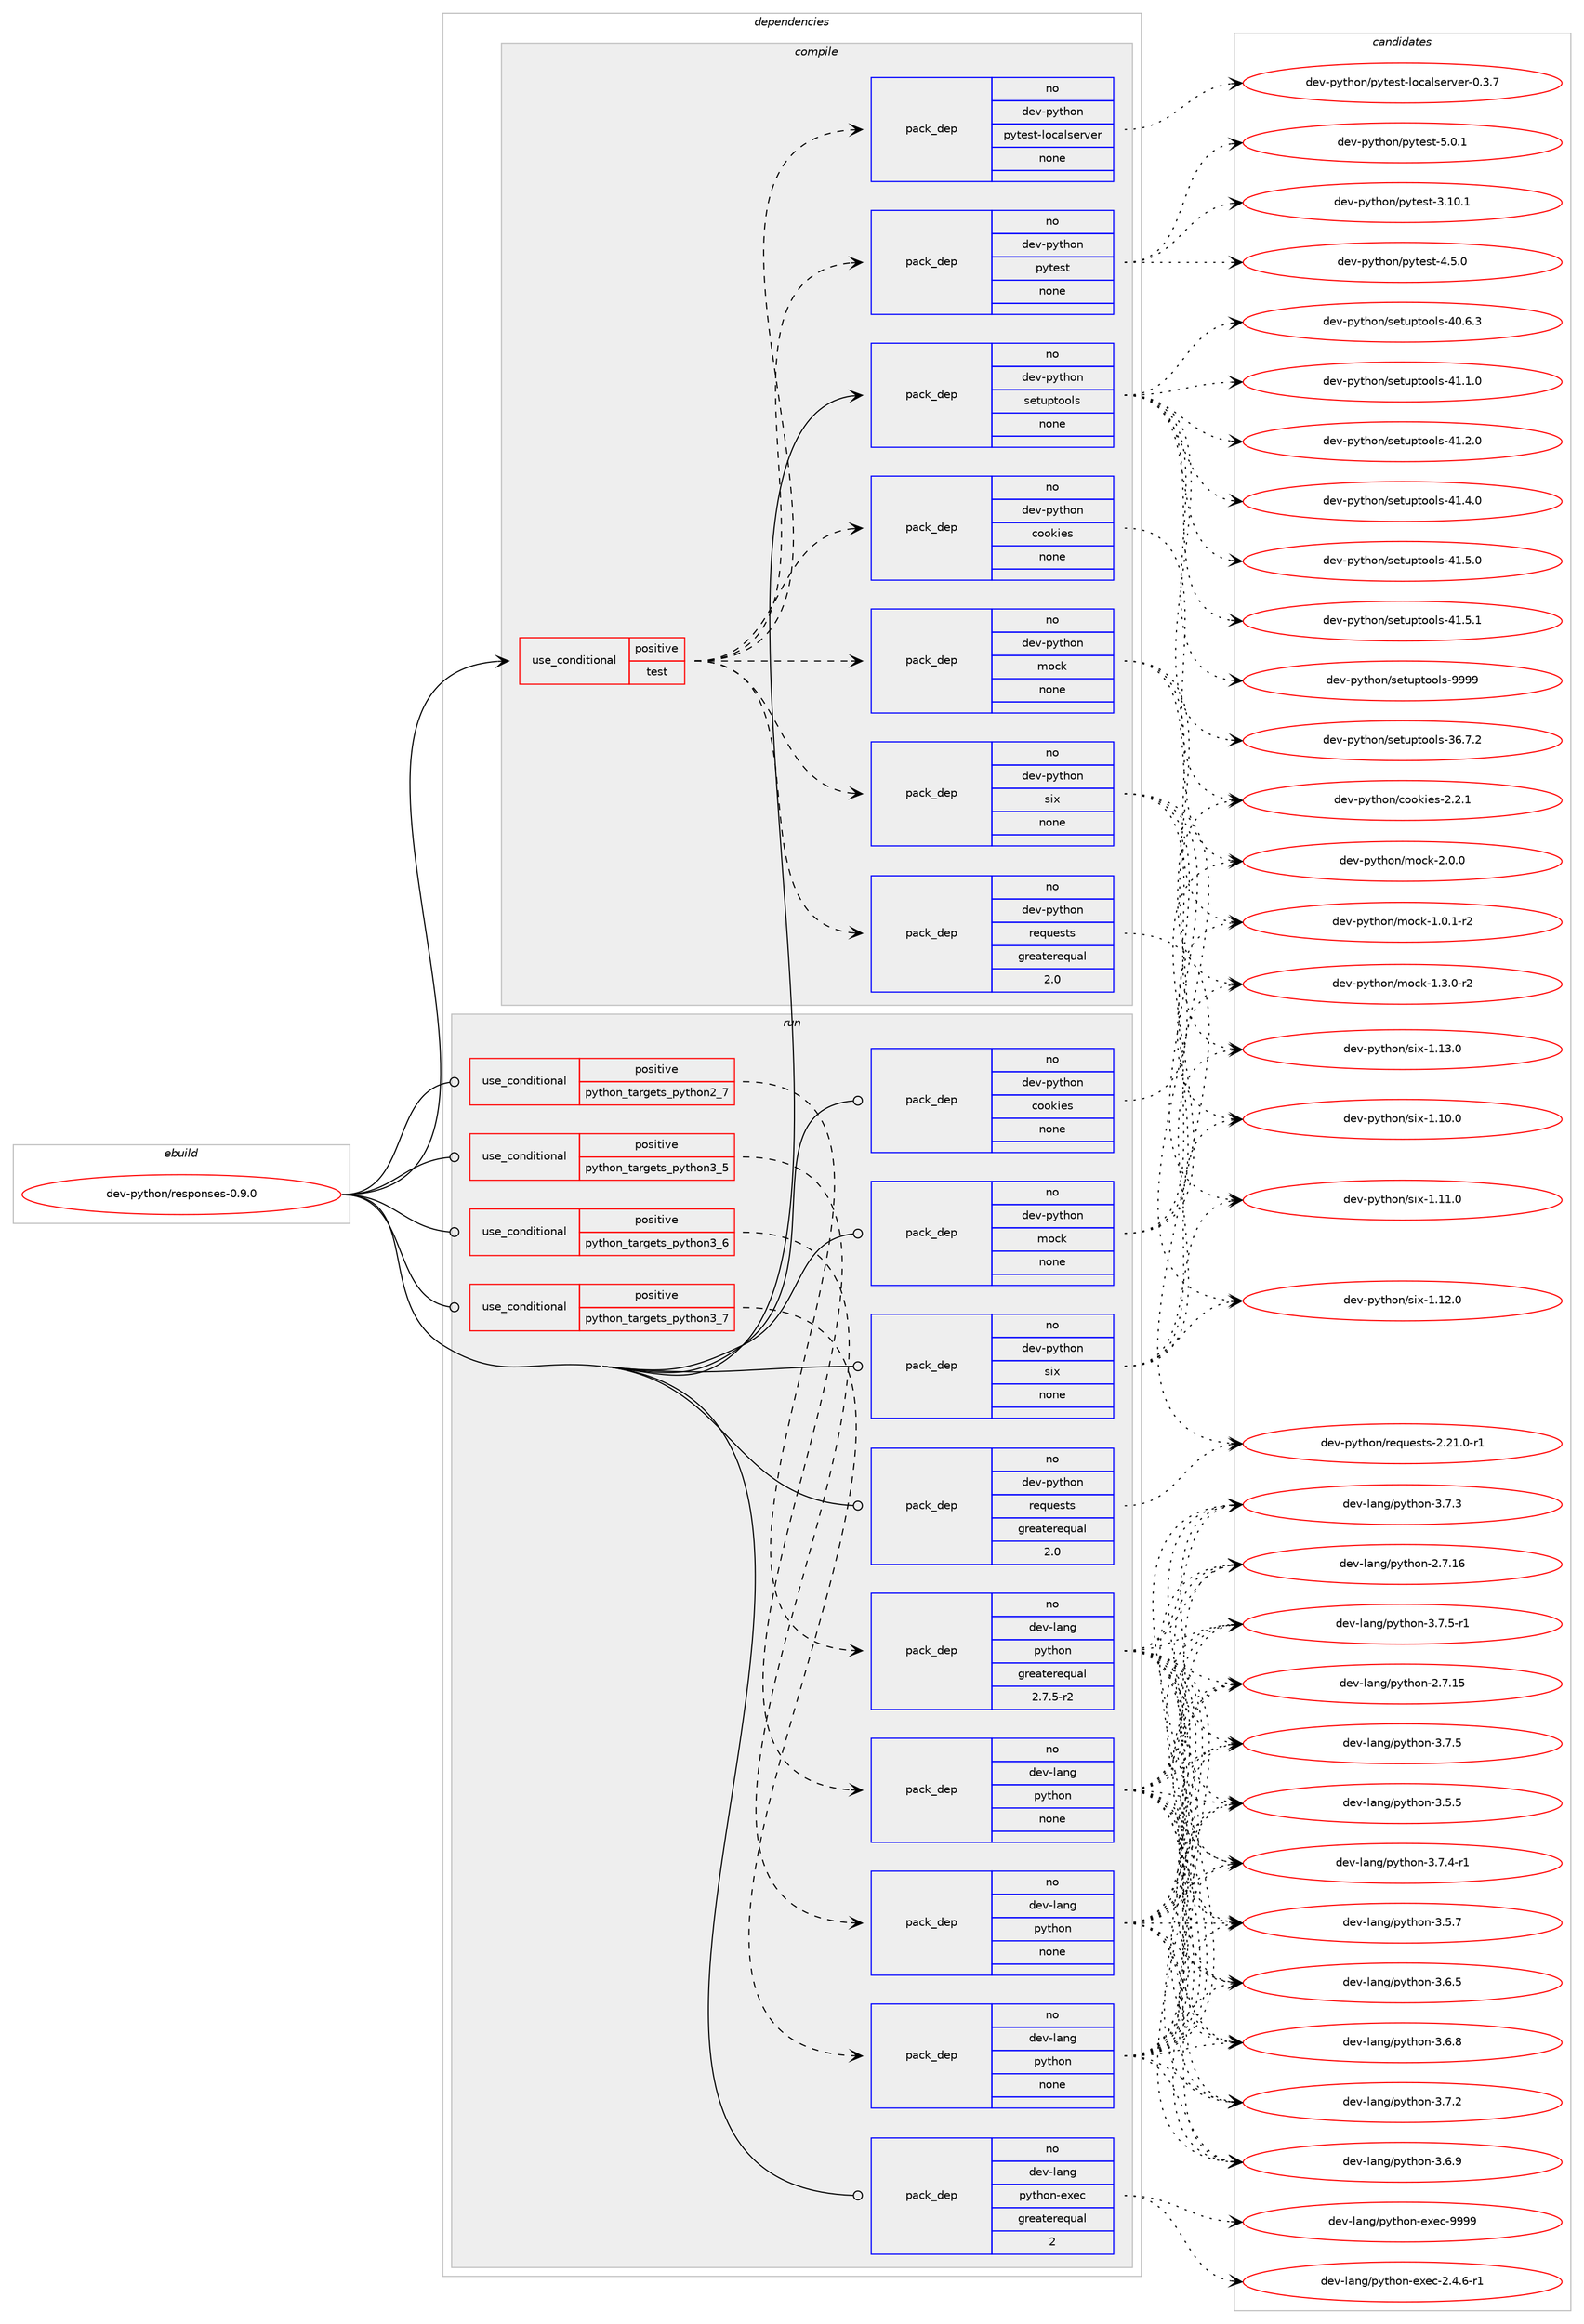 digraph prolog {

# *************
# Graph options
# *************

newrank=true;
concentrate=true;
compound=true;
graph [rankdir=LR,fontname=Helvetica,fontsize=10,ranksep=1.5];#, ranksep=2.5, nodesep=0.2];
edge  [arrowhead=vee];
node  [fontname=Helvetica,fontsize=10];

# **********
# The ebuild
# **********

subgraph cluster_leftcol {
color=gray;
rank=same;
label=<<i>ebuild</i>>;
id [label="dev-python/responses-0.9.0", color=red, width=4, href="../dev-python/responses-0.9.0.svg"];
}

# ****************
# The dependencies
# ****************

subgraph cluster_midcol {
color=gray;
label=<<i>dependencies</i>>;
subgraph cluster_compile {
fillcolor="#eeeeee";
style=filled;
label=<<i>compile</i>>;
subgraph cond148667 {
dependency635286 [label=<<TABLE BORDER="0" CELLBORDER="1" CELLSPACING="0" CELLPADDING="4"><TR><TD ROWSPAN="3" CELLPADDING="10">use_conditional</TD></TR><TR><TD>positive</TD></TR><TR><TD>test</TD></TR></TABLE>>, shape=none, color=red];
subgraph pack474738 {
dependency635287 [label=<<TABLE BORDER="0" CELLBORDER="1" CELLSPACING="0" CELLPADDING="4" WIDTH="220"><TR><TD ROWSPAN="6" CELLPADDING="30">pack_dep</TD></TR><TR><TD WIDTH="110">no</TD></TR><TR><TD>dev-python</TD></TR><TR><TD>requests</TD></TR><TR><TD>greaterequal</TD></TR><TR><TD>2.0</TD></TR></TABLE>>, shape=none, color=blue];
}
dependency635286:e -> dependency635287:w [weight=20,style="dashed",arrowhead="vee"];
subgraph pack474739 {
dependency635288 [label=<<TABLE BORDER="0" CELLBORDER="1" CELLSPACING="0" CELLPADDING="4" WIDTH="220"><TR><TD ROWSPAN="6" CELLPADDING="30">pack_dep</TD></TR><TR><TD WIDTH="110">no</TD></TR><TR><TD>dev-python</TD></TR><TR><TD>cookies</TD></TR><TR><TD>none</TD></TR><TR><TD></TD></TR></TABLE>>, shape=none, color=blue];
}
dependency635286:e -> dependency635288:w [weight=20,style="dashed",arrowhead="vee"];
subgraph pack474740 {
dependency635289 [label=<<TABLE BORDER="0" CELLBORDER="1" CELLSPACING="0" CELLPADDING="4" WIDTH="220"><TR><TD ROWSPAN="6" CELLPADDING="30">pack_dep</TD></TR><TR><TD WIDTH="110">no</TD></TR><TR><TD>dev-python</TD></TR><TR><TD>mock</TD></TR><TR><TD>none</TD></TR><TR><TD></TD></TR></TABLE>>, shape=none, color=blue];
}
dependency635286:e -> dependency635289:w [weight=20,style="dashed",arrowhead="vee"];
subgraph pack474741 {
dependency635290 [label=<<TABLE BORDER="0" CELLBORDER="1" CELLSPACING="0" CELLPADDING="4" WIDTH="220"><TR><TD ROWSPAN="6" CELLPADDING="30">pack_dep</TD></TR><TR><TD WIDTH="110">no</TD></TR><TR><TD>dev-python</TD></TR><TR><TD>six</TD></TR><TR><TD>none</TD></TR><TR><TD></TD></TR></TABLE>>, shape=none, color=blue];
}
dependency635286:e -> dependency635290:w [weight=20,style="dashed",arrowhead="vee"];
subgraph pack474742 {
dependency635291 [label=<<TABLE BORDER="0" CELLBORDER="1" CELLSPACING="0" CELLPADDING="4" WIDTH="220"><TR><TD ROWSPAN="6" CELLPADDING="30">pack_dep</TD></TR><TR><TD WIDTH="110">no</TD></TR><TR><TD>dev-python</TD></TR><TR><TD>pytest</TD></TR><TR><TD>none</TD></TR><TR><TD></TD></TR></TABLE>>, shape=none, color=blue];
}
dependency635286:e -> dependency635291:w [weight=20,style="dashed",arrowhead="vee"];
subgraph pack474743 {
dependency635292 [label=<<TABLE BORDER="0" CELLBORDER="1" CELLSPACING="0" CELLPADDING="4" WIDTH="220"><TR><TD ROWSPAN="6" CELLPADDING="30">pack_dep</TD></TR><TR><TD WIDTH="110">no</TD></TR><TR><TD>dev-python</TD></TR><TR><TD>pytest-localserver</TD></TR><TR><TD>none</TD></TR><TR><TD></TD></TR></TABLE>>, shape=none, color=blue];
}
dependency635286:e -> dependency635292:w [weight=20,style="dashed",arrowhead="vee"];
}
id:e -> dependency635286:w [weight=20,style="solid",arrowhead="vee"];
subgraph pack474744 {
dependency635293 [label=<<TABLE BORDER="0" CELLBORDER="1" CELLSPACING="0" CELLPADDING="4" WIDTH="220"><TR><TD ROWSPAN="6" CELLPADDING="30">pack_dep</TD></TR><TR><TD WIDTH="110">no</TD></TR><TR><TD>dev-python</TD></TR><TR><TD>setuptools</TD></TR><TR><TD>none</TD></TR><TR><TD></TD></TR></TABLE>>, shape=none, color=blue];
}
id:e -> dependency635293:w [weight=20,style="solid",arrowhead="vee"];
}
subgraph cluster_compileandrun {
fillcolor="#eeeeee";
style=filled;
label=<<i>compile and run</i>>;
}
subgraph cluster_run {
fillcolor="#eeeeee";
style=filled;
label=<<i>run</i>>;
subgraph cond148668 {
dependency635294 [label=<<TABLE BORDER="0" CELLBORDER="1" CELLSPACING="0" CELLPADDING="4"><TR><TD ROWSPAN="3" CELLPADDING="10">use_conditional</TD></TR><TR><TD>positive</TD></TR><TR><TD>python_targets_python2_7</TD></TR></TABLE>>, shape=none, color=red];
subgraph pack474745 {
dependency635295 [label=<<TABLE BORDER="0" CELLBORDER="1" CELLSPACING="0" CELLPADDING="4" WIDTH="220"><TR><TD ROWSPAN="6" CELLPADDING="30">pack_dep</TD></TR><TR><TD WIDTH="110">no</TD></TR><TR><TD>dev-lang</TD></TR><TR><TD>python</TD></TR><TR><TD>greaterequal</TD></TR><TR><TD>2.7.5-r2</TD></TR></TABLE>>, shape=none, color=blue];
}
dependency635294:e -> dependency635295:w [weight=20,style="dashed",arrowhead="vee"];
}
id:e -> dependency635294:w [weight=20,style="solid",arrowhead="odot"];
subgraph cond148669 {
dependency635296 [label=<<TABLE BORDER="0" CELLBORDER="1" CELLSPACING="0" CELLPADDING="4"><TR><TD ROWSPAN="3" CELLPADDING="10">use_conditional</TD></TR><TR><TD>positive</TD></TR><TR><TD>python_targets_python3_5</TD></TR></TABLE>>, shape=none, color=red];
subgraph pack474746 {
dependency635297 [label=<<TABLE BORDER="0" CELLBORDER="1" CELLSPACING="0" CELLPADDING="4" WIDTH="220"><TR><TD ROWSPAN="6" CELLPADDING="30">pack_dep</TD></TR><TR><TD WIDTH="110">no</TD></TR><TR><TD>dev-lang</TD></TR><TR><TD>python</TD></TR><TR><TD>none</TD></TR><TR><TD></TD></TR></TABLE>>, shape=none, color=blue];
}
dependency635296:e -> dependency635297:w [weight=20,style="dashed",arrowhead="vee"];
}
id:e -> dependency635296:w [weight=20,style="solid",arrowhead="odot"];
subgraph cond148670 {
dependency635298 [label=<<TABLE BORDER="0" CELLBORDER="1" CELLSPACING="0" CELLPADDING="4"><TR><TD ROWSPAN="3" CELLPADDING="10">use_conditional</TD></TR><TR><TD>positive</TD></TR><TR><TD>python_targets_python3_6</TD></TR></TABLE>>, shape=none, color=red];
subgraph pack474747 {
dependency635299 [label=<<TABLE BORDER="0" CELLBORDER="1" CELLSPACING="0" CELLPADDING="4" WIDTH="220"><TR><TD ROWSPAN="6" CELLPADDING="30">pack_dep</TD></TR><TR><TD WIDTH="110">no</TD></TR><TR><TD>dev-lang</TD></TR><TR><TD>python</TD></TR><TR><TD>none</TD></TR><TR><TD></TD></TR></TABLE>>, shape=none, color=blue];
}
dependency635298:e -> dependency635299:w [weight=20,style="dashed",arrowhead="vee"];
}
id:e -> dependency635298:w [weight=20,style="solid",arrowhead="odot"];
subgraph cond148671 {
dependency635300 [label=<<TABLE BORDER="0" CELLBORDER="1" CELLSPACING="0" CELLPADDING="4"><TR><TD ROWSPAN="3" CELLPADDING="10">use_conditional</TD></TR><TR><TD>positive</TD></TR><TR><TD>python_targets_python3_7</TD></TR></TABLE>>, shape=none, color=red];
subgraph pack474748 {
dependency635301 [label=<<TABLE BORDER="0" CELLBORDER="1" CELLSPACING="0" CELLPADDING="4" WIDTH="220"><TR><TD ROWSPAN="6" CELLPADDING="30">pack_dep</TD></TR><TR><TD WIDTH="110">no</TD></TR><TR><TD>dev-lang</TD></TR><TR><TD>python</TD></TR><TR><TD>none</TD></TR><TR><TD></TD></TR></TABLE>>, shape=none, color=blue];
}
dependency635300:e -> dependency635301:w [weight=20,style="dashed",arrowhead="vee"];
}
id:e -> dependency635300:w [weight=20,style="solid",arrowhead="odot"];
subgraph pack474749 {
dependency635302 [label=<<TABLE BORDER="0" CELLBORDER="1" CELLSPACING="0" CELLPADDING="4" WIDTH="220"><TR><TD ROWSPAN="6" CELLPADDING="30">pack_dep</TD></TR><TR><TD WIDTH="110">no</TD></TR><TR><TD>dev-lang</TD></TR><TR><TD>python-exec</TD></TR><TR><TD>greaterequal</TD></TR><TR><TD>2</TD></TR></TABLE>>, shape=none, color=blue];
}
id:e -> dependency635302:w [weight=20,style="solid",arrowhead="odot"];
subgraph pack474750 {
dependency635303 [label=<<TABLE BORDER="0" CELLBORDER="1" CELLSPACING="0" CELLPADDING="4" WIDTH="220"><TR><TD ROWSPAN="6" CELLPADDING="30">pack_dep</TD></TR><TR><TD WIDTH="110">no</TD></TR><TR><TD>dev-python</TD></TR><TR><TD>cookies</TD></TR><TR><TD>none</TD></TR><TR><TD></TD></TR></TABLE>>, shape=none, color=blue];
}
id:e -> dependency635303:w [weight=20,style="solid",arrowhead="odot"];
subgraph pack474751 {
dependency635304 [label=<<TABLE BORDER="0" CELLBORDER="1" CELLSPACING="0" CELLPADDING="4" WIDTH="220"><TR><TD ROWSPAN="6" CELLPADDING="30">pack_dep</TD></TR><TR><TD WIDTH="110">no</TD></TR><TR><TD>dev-python</TD></TR><TR><TD>mock</TD></TR><TR><TD>none</TD></TR><TR><TD></TD></TR></TABLE>>, shape=none, color=blue];
}
id:e -> dependency635304:w [weight=20,style="solid",arrowhead="odot"];
subgraph pack474752 {
dependency635305 [label=<<TABLE BORDER="0" CELLBORDER="1" CELLSPACING="0" CELLPADDING="4" WIDTH="220"><TR><TD ROWSPAN="6" CELLPADDING="30">pack_dep</TD></TR><TR><TD WIDTH="110">no</TD></TR><TR><TD>dev-python</TD></TR><TR><TD>requests</TD></TR><TR><TD>greaterequal</TD></TR><TR><TD>2.0</TD></TR></TABLE>>, shape=none, color=blue];
}
id:e -> dependency635305:w [weight=20,style="solid",arrowhead="odot"];
subgraph pack474753 {
dependency635306 [label=<<TABLE BORDER="0" CELLBORDER="1" CELLSPACING="0" CELLPADDING="4" WIDTH="220"><TR><TD ROWSPAN="6" CELLPADDING="30">pack_dep</TD></TR><TR><TD WIDTH="110">no</TD></TR><TR><TD>dev-python</TD></TR><TR><TD>six</TD></TR><TR><TD>none</TD></TR><TR><TD></TD></TR></TABLE>>, shape=none, color=blue];
}
id:e -> dependency635306:w [weight=20,style="solid",arrowhead="odot"];
}
}

# **************
# The candidates
# **************

subgraph cluster_choices {
rank=same;
color=gray;
label=<<i>candidates</i>>;

subgraph choice474738 {
color=black;
nodesep=1;
choice1001011184511212111610411111047114101113117101115116115455046504946484511449 [label="dev-python/requests-2.21.0-r1", color=red, width=4,href="../dev-python/requests-2.21.0-r1.svg"];
dependency635287:e -> choice1001011184511212111610411111047114101113117101115116115455046504946484511449:w [style=dotted,weight="100"];
}
subgraph choice474739 {
color=black;
nodesep=1;
choice100101118451121211161041111104799111111107105101115455046504649 [label="dev-python/cookies-2.2.1", color=red, width=4,href="../dev-python/cookies-2.2.1.svg"];
dependency635288:e -> choice100101118451121211161041111104799111111107105101115455046504649:w [style=dotted,weight="100"];
}
subgraph choice474740 {
color=black;
nodesep=1;
choice1001011184511212111610411111047109111991074549464846494511450 [label="dev-python/mock-1.0.1-r2", color=red, width=4,href="../dev-python/mock-1.0.1-r2.svg"];
choice1001011184511212111610411111047109111991074549465146484511450 [label="dev-python/mock-1.3.0-r2", color=red, width=4,href="../dev-python/mock-1.3.0-r2.svg"];
choice100101118451121211161041111104710911199107455046484648 [label="dev-python/mock-2.0.0", color=red, width=4,href="../dev-python/mock-2.0.0.svg"];
dependency635289:e -> choice1001011184511212111610411111047109111991074549464846494511450:w [style=dotted,weight="100"];
dependency635289:e -> choice1001011184511212111610411111047109111991074549465146484511450:w [style=dotted,weight="100"];
dependency635289:e -> choice100101118451121211161041111104710911199107455046484648:w [style=dotted,weight="100"];
}
subgraph choice474741 {
color=black;
nodesep=1;
choice100101118451121211161041111104711510512045494649484648 [label="dev-python/six-1.10.0", color=red, width=4,href="../dev-python/six-1.10.0.svg"];
choice100101118451121211161041111104711510512045494649494648 [label="dev-python/six-1.11.0", color=red, width=4,href="../dev-python/six-1.11.0.svg"];
choice100101118451121211161041111104711510512045494649504648 [label="dev-python/six-1.12.0", color=red, width=4,href="../dev-python/six-1.12.0.svg"];
choice100101118451121211161041111104711510512045494649514648 [label="dev-python/six-1.13.0", color=red, width=4,href="../dev-python/six-1.13.0.svg"];
dependency635290:e -> choice100101118451121211161041111104711510512045494649484648:w [style=dotted,weight="100"];
dependency635290:e -> choice100101118451121211161041111104711510512045494649494648:w [style=dotted,weight="100"];
dependency635290:e -> choice100101118451121211161041111104711510512045494649504648:w [style=dotted,weight="100"];
dependency635290:e -> choice100101118451121211161041111104711510512045494649514648:w [style=dotted,weight="100"];
}
subgraph choice474742 {
color=black;
nodesep=1;
choice100101118451121211161041111104711212111610111511645514649484649 [label="dev-python/pytest-3.10.1", color=red, width=4,href="../dev-python/pytest-3.10.1.svg"];
choice1001011184511212111610411111047112121116101115116455246534648 [label="dev-python/pytest-4.5.0", color=red, width=4,href="../dev-python/pytest-4.5.0.svg"];
choice1001011184511212111610411111047112121116101115116455346484649 [label="dev-python/pytest-5.0.1", color=red, width=4,href="../dev-python/pytest-5.0.1.svg"];
dependency635291:e -> choice100101118451121211161041111104711212111610111511645514649484649:w [style=dotted,weight="100"];
dependency635291:e -> choice1001011184511212111610411111047112121116101115116455246534648:w [style=dotted,weight="100"];
dependency635291:e -> choice1001011184511212111610411111047112121116101115116455346484649:w [style=dotted,weight="100"];
}
subgraph choice474743 {
color=black;
nodesep=1;
choice1001011184511212111610411111047112121116101115116451081119997108115101114118101114454846514655 [label="dev-python/pytest-localserver-0.3.7", color=red, width=4,href="../dev-python/pytest-localserver-0.3.7.svg"];
dependency635292:e -> choice1001011184511212111610411111047112121116101115116451081119997108115101114118101114454846514655:w [style=dotted,weight="100"];
}
subgraph choice474744 {
color=black;
nodesep=1;
choice100101118451121211161041111104711510111611711211611111110811545515446554650 [label="dev-python/setuptools-36.7.2", color=red, width=4,href="../dev-python/setuptools-36.7.2.svg"];
choice100101118451121211161041111104711510111611711211611111110811545524846544651 [label="dev-python/setuptools-40.6.3", color=red, width=4,href="../dev-python/setuptools-40.6.3.svg"];
choice100101118451121211161041111104711510111611711211611111110811545524946494648 [label="dev-python/setuptools-41.1.0", color=red, width=4,href="../dev-python/setuptools-41.1.0.svg"];
choice100101118451121211161041111104711510111611711211611111110811545524946504648 [label="dev-python/setuptools-41.2.0", color=red, width=4,href="../dev-python/setuptools-41.2.0.svg"];
choice100101118451121211161041111104711510111611711211611111110811545524946524648 [label="dev-python/setuptools-41.4.0", color=red, width=4,href="../dev-python/setuptools-41.4.0.svg"];
choice100101118451121211161041111104711510111611711211611111110811545524946534648 [label="dev-python/setuptools-41.5.0", color=red, width=4,href="../dev-python/setuptools-41.5.0.svg"];
choice100101118451121211161041111104711510111611711211611111110811545524946534649 [label="dev-python/setuptools-41.5.1", color=red, width=4,href="../dev-python/setuptools-41.5.1.svg"];
choice10010111845112121116104111110471151011161171121161111111081154557575757 [label="dev-python/setuptools-9999", color=red, width=4,href="../dev-python/setuptools-9999.svg"];
dependency635293:e -> choice100101118451121211161041111104711510111611711211611111110811545515446554650:w [style=dotted,weight="100"];
dependency635293:e -> choice100101118451121211161041111104711510111611711211611111110811545524846544651:w [style=dotted,weight="100"];
dependency635293:e -> choice100101118451121211161041111104711510111611711211611111110811545524946494648:w [style=dotted,weight="100"];
dependency635293:e -> choice100101118451121211161041111104711510111611711211611111110811545524946504648:w [style=dotted,weight="100"];
dependency635293:e -> choice100101118451121211161041111104711510111611711211611111110811545524946524648:w [style=dotted,weight="100"];
dependency635293:e -> choice100101118451121211161041111104711510111611711211611111110811545524946534648:w [style=dotted,weight="100"];
dependency635293:e -> choice100101118451121211161041111104711510111611711211611111110811545524946534649:w [style=dotted,weight="100"];
dependency635293:e -> choice10010111845112121116104111110471151011161171121161111111081154557575757:w [style=dotted,weight="100"];
}
subgraph choice474745 {
color=black;
nodesep=1;
choice10010111845108971101034711212111610411111045504655464953 [label="dev-lang/python-2.7.15", color=red, width=4,href="../dev-lang/python-2.7.15.svg"];
choice10010111845108971101034711212111610411111045504655464954 [label="dev-lang/python-2.7.16", color=red, width=4,href="../dev-lang/python-2.7.16.svg"];
choice100101118451089711010347112121116104111110455146534653 [label="dev-lang/python-3.5.5", color=red, width=4,href="../dev-lang/python-3.5.5.svg"];
choice100101118451089711010347112121116104111110455146534655 [label="dev-lang/python-3.5.7", color=red, width=4,href="../dev-lang/python-3.5.7.svg"];
choice100101118451089711010347112121116104111110455146544653 [label="dev-lang/python-3.6.5", color=red, width=4,href="../dev-lang/python-3.6.5.svg"];
choice100101118451089711010347112121116104111110455146544656 [label="dev-lang/python-3.6.8", color=red, width=4,href="../dev-lang/python-3.6.8.svg"];
choice100101118451089711010347112121116104111110455146544657 [label="dev-lang/python-3.6.9", color=red, width=4,href="../dev-lang/python-3.6.9.svg"];
choice100101118451089711010347112121116104111110455146554650 [label="dev-lang/python-3.7.2", color=red, width=4,href="../dev-lang/python-3.7.2.svg"];
choice100101118451089711010347112121116104111110455146554651 [label="dev-lang/python-3.7.3", color=red, width=4,href="../dev-lang/python-3.7.3.svg"];
choice1001011184510897110103471121211161041111104551465546524511449 [label="dev-lang/python-3.7.4-r1", color=red, width=4,href="../dev-lang/python-3.7.4-r1.svg"];
choice100101118451089711010347112121116104111110455146554653 [label="dev-lang/python-3.7.5", color=red, width=4,href="../dev-lang/python-3.7.5.svg"];
choice1001011184510897110103471121211161041111104551465546534511449 [label="dev-lang/python-3.7.5-r1", color=red, width=4,href="../dev-lang/python-3.7.5-r1.svg"];
dependency635295:e -> choice10010111845108971101034711212111610411111045504655464953:w [style=dotted,weight="100"];
dependency635295:e -> choice10010111845108971101034711212111610411111045504655464954:w [style=dotted,weight="100"];
dependency635295:e -> choice100101118451089711010347112121116104111110455146534653:w [style=dotted,weight="100"];
dependency635295:e -> choice100101118451089711010347112121116104111110455146534655:w [style=dotted,weight="100"];
dependency635295:e -> choice100101118451089711010347112121116104111110455146544653:w [style=dotted,weight="100"];
dependency635295:e -> choice100101118451089711010347112121116104111110455146544656:w [style=dotted,weight="100"];
dependency635295:e -> choice100101118451089711010347112121116104111110455146544657:w [style=dotted,weight="100"];
dependency635295:e -> choice100101118451089711010347112121116104111110455146554650:w [style=dotted,weight="100"];
dependency635295:e -> choice100101118451089711010347112121116104111110455146554651:w [style=dotted,weight="100"];
dependency635295:e -> choice1001011184510897110103471121211161041111104551465546524511449:w [style=dotted,weight="100"];
dependency635295:e -> choice100101118451089711010347112121116104111110455146554653:w [style=dotted,weight="100"];
dependency635295:e -> choice1001011184510897110103471121211161041111104551465546534511449:w [style=dotted,weight="100"];
}
subgraph choice474746 {
color=black;
nodesep=1;
choice10010111845108971101034711212111610411111045504655464953 [label="dev-lang/python-2.7.15", color=red, width=4,href="../dev-lang/python-2.7.15.svg"];
choice10010111845108971101034711212111610411111045504655464954 [label="dev-lang/python-2.7.16", color=red, width=4,href="../dev-lang/python-2.7.16.svg"];
choice100101118451089711010347112121116104111110455146534653 [label="dev-lang/python-3.5.5", color=red, width=4,href="../dev-lang/python-3.5.5.svg"];
choice100101118451089711010347112121116104111110455146534655 [label="dev-lang/python-3.5.7", color=red, width=4,href="../dev-lang/python-3.5.7.svg"];
choice100101118451089711010347112121116104111110455146544653 [label="dev-lang/python-3.6.5", color=red, width=4,href="../dev-lang/python-3.6.5.svg"];
choice100101118451089711010347112121116104111110455146544656 [label="dev-lang/python-3.6.8", color=red, width=4,href="../dev-lang/python-3.6.8.svg"];
choice100101118451089711010347112121116104111110455146544657 [label="dev-lang/python-3.6.9", color=red, width=4,href="../dev-lang/python-3.6.9.svg"];
choice100101118451089711010347112121116104111110455146554650 [label="dev-lang/python-3.7.2", color=red, width=4,href="../dev-lang/python-3.7.2.svg"];
choice100101118451089711010347112121116104111110455146554651 [label="dev-lang/python-3.7.3", color=red, width=4,href="../dev-lang/python-3.7.3.svg"];
choice1001011184510897110103471121211161041111104551465546524511449 [label="dev-lang/python-3.7.4-r1", color=red, width=4,href="../dev-lang/python-3.7.4-r1.svg"];
choice100101118451089711010347112121116104111110455146554653 [label="dev-lang/python-3.7.5", color=red, width=4,href="../dev-lang/python-3.7.5.svg"];
choice1001011184510897110103471121211161041111104551465546534511449 [label="dev-lang/python-3.7.5-r1", color=red, width=4,href="../dev-lang/python-3.7.5-r1.svg"];
dependency635297:e -> choice10010111845108971101034711212111610411111045504655464953:w [style=dotted,weight="100"];
dependency635297:e -> choice10010111845108971101034711212111610411111045504655464954:w [style=dotted,weight="100"];
dependency635297:e -> choice100101118451089711010347112121116104111110455146534653:w [style=dotted,weight="100"];
dependency635297:e -> choice100101118451089711010347112121116104111110455146534655:w [style=dotted,weight="100"];
dependency635297:e -> choice100101118451089711010347112121116104111110455146544653:w [style=dotted,weight="100"];
dependency635297:e -> choice100101118451089711010347112121116104111110455146544656:w [style=dotted,weight="100"];
dependency635297:e -> choice100101118451089711010347112121116104111110455146544657:w [style=dotted,weight="100"];
dependency635297:e -> choice100101118451089711010347112121116104111110455146554650:w [style=dotted,weight="100"];
dependency635297:e -> choice100101118451089711010347112121116104111110455146554651:w [style=dotted,weight="100"];
dependency635297:e -> choice1001011184510897110103471121211161041111104551465546524511449:w [style=dotted,weight="100"];
dependency635297:e -> choice100101118451089711010347112121116104111110455146554653:w [style=dotted,weight="100"];
dependency635297:e -> choice1001011184510897110103471121211161041111104551465546534511449:w [style=dotted,weight="100"];
}
subgraph choice474747 {
color=black;
nodesep=1;
choice10010111845108971101034711212111610411111045504655464953 [label="dev-lang/python-2.7.15", color=red, width=4,href="../dev-lang/python-2.7.15.svg"];
choice10010111845108971101034711212111610411111045504655464954 [label="dev-lang/python-2.7.16", color=red, width=4,href="../dev-lang/python-2.7.16.svg"];
choice100101118451089711010347112121116104111110455146534653 [label="dev-lang/python-3.5.5", color=red, width=4,href="../dev-lang/python-3.5.5.svg"];
choice100101118451089711010347112121116104111110455146534655 [label="dev-lang/python-3.5.7", color=red, width=4,href="../dev-lang/python-3.5.7.svg"];
choice100101118451089711010347112121116104111110455146544653 [label="dev-lang/python-3.6.5", color=red, width=4,href="../dev-lang/python-3.6.5.svg"];
choice100101118451089711010347112121116104111110455146544656 [label="dev-lang/python-3.6.8", color=red, width=4,href="../dev-lang/python-3.6.8.svg"];
choice100101118451089711010347112121116104111110455146544657 [label="dev-lang/python-3.6.9", color=red, width=4,href="../dev-lang/python-3.6.9.svg"];
choice100101118451089711010347112121116104111110455146554650 [label="dev-lang/python-3.7.2", color=red, width=4,href="../dev-lang/python-3.7.2.svg"];
choice100101118451089711010347112121116104111110455146554651 [label="dev-lang/python-3.7.3", color=red, width=4,href="../dev-lang/python-3.7.3.svg"];
choice1001011184510897110103471121211161041111104551465546524511449 [label="dev-lang/python-3.7.4-r1", color=red, width=4,href="../dev-lang/python-3.7.4-r1.svg"];
choice100101118451089711010347112121116104111110455146554653 [label="dev-lang/python-3.7.5", color=red, width=4,href="../dev-lang/python-3.7.5.svg"];
choice1001011184510897110103471121211161041111104551465546534511449 [label="dev-lang/python-3.7.5-r1", color=red, width=4,href="../dev-lang/python-3.7.5-r1.svg"];
dependency635299:e -> choice10010111845108971101034711212111610411111045504655464953:w [style=dotted,weight="100"];
dependency635299:e -> choice10010111845108971101034711212111610411111045504655464954:w [style=dotted,weight="100"];
dependency635299:e -> choice100101118451089711010347112121116104111110455146534653:w [style=dotted,weight="100"];
dependency635299:e -> choice100101118451089711010347112121116104111110455146534655:w [style=dotted,weight="100"];
dependency635299:e -> choice100101118451089711010347112121116104111110455146544653:w [style=dotted,weight="100"];
dependency635299:e -> choice100101118451089711010347112121116104111110455146544656:w [style=dotted,weight="100"];
dependency635299:e -> choice100101118451089711010347112121116104111110455146544657:w [style=dotted,weight="100"];
dependency635299:e -> choice100101118451089711010347112121116104111110455146554650:w [style=dotted,weight="100"];
dependency635299:e -> choice100101118451089711010347112121116104111110455146554651:w [style=dotted,weight="100"];
dependency635299:e -> choice1001011184510897110103471121211161041111104551465546524511449:w [style=dotted,weight="100"];
dependency635299:e -> choice100101118451089711010347112121116104111110455146554653:w [style=dotted,weight="100"];
dependency635299:e -> choice1001011184510897110103471121211161041111104551465546534511449:w [style=dotted,weight="100"];
}
subgraph choice474748 {
color=black;
nodesep=1;
choice10010111845108971101034711212111610411111045504655464953 [label="dev-lang/python-2.7.15", color=red, width=4,href="../dev-lang/python-2.7.15.svg"];
choice10010111845108971101034711212111610411111045504655464954 [label="dev-lang/python-2.7.16", color=red, width=4,href="../dev-lang/python-2.7.16.svg"];
choice100101118451089711010347112121116104111110455146534653 [label="dev-lang/python-3.5.5", color=red, width=4,href="../dev-lang/python-3.5.5.svg"];
choice100101118451089711010347112121116104111110455146534655 [label="dev-lang/python-3.5.7", color=red, width=4,href="../dev-lang/python-3.5.7.svg"];
choice100101118451089711010347112121116104111110455146544653 [label="dev-lang/python-3.6.5", color=red, width=4,href="../dev-lang/python-3.6.5.svg"];
choice100101118451089711010347112121116104111110455146544656 [label="dev-lang/python-3.6.8", color=red, width=4,href="../dev-lang/python-3.6.8.svg"];
choice100101118451089711010347112121116104111110455146544657 [label="dev-lang/python-3.6.9", color=red, width=4,href="../dev-lang/python-3.6.9.svg"];
choice100101118451089711010347112121116104111110455146554650 [label="dev-lang/python-3.7.2", color=red, width=4,href="../dev-lang/python-3.7.2.svg"];
choice100101118451089711010347112121116104111110455146554651 [label="dev-lang/python-3.7.3", color=red, width=4,href="../dev-lang/python-3.7.3.svg"];
choice1001011184510897110103471121211161041111104551465546524511449 [label="dev-lang/python-3.7.4-r1", color=red, width=4,href="../dev-lang/python-3.7.4-r1.svg"];
choice100101118451089711010347112121116104111110455146554653 [label="dev-lang/python-3.7.5", color=red, width=4,href="../dev-lang/python-3.7.5.svg"];
choice1001011184510897110103471121211161041111104551465546534511449 [label="dev-lang/python-3.7.5-r1", color=red, width=4,href="../dev-lang/python-3.7.5-r1.svg"];
dependency635301:e -> choice10010111845108971101034711212111610411111045504655464953:w [style=dotted,weight="100"];
dependency635301:e -> choice10010111845108971101034711212111610411111045504655464954:w [style=dotted,weight="100"];
dependency635301:e -> choice100101118451089711010347112121116104111110455146534653:w [style=dotted,weight="100"];
dependency635301:e -> choice100101118451089711010347112121116104111110455146534655:w [style=dotted,weight="100"];
dependency635301:e -> choice100101118451089711010347112121116104111110455146544653:w [style=dotted,weight="100"];
dependency635301:e -> choice100101118451089711010347112121116104111110455146544656:w [style=dotted,weight="100"];
dependency635301:e -> choice100101118451089711010347112121116104111110455146544657:w [style=dotted,weight="100"];
dependency635301:e -> choice100101118451089711010347112121116104111110455146554650:w [style=dotted,weight="100"];
dependency635301:e -> choice100101118451089711010347112121116104111110455146554651:w [style=dotted,weight="100"];
dependency635301:e -> choice1001011184510897110103471121211161041111104551465546524511449:w [style=dotted,weight="100"];
dependency635301:e -> choice100101118451089711010347112121116104111110455146554653:w [style=dotted,weight="100"];
dependency635301:e -> choice1001011184510897110103471121211161041111104551465546534511449:w [style=dotted,weight="100"];
}
subgraph choice474749 {
color=black;
nodesep=1;
choice10010111845108971101034711212111610411111045101120101994550465246544511449 [label="dev-lang/python-exec-2.4.6-r1", color=red, width=4,href="../dev-lang/python-exec-2.4.6-r1.svg"];
choice10010111845108971101034711212111610411111045101120101994557575757 [label="dev-lang/python-exec-9999", color=red, width=4,href="../dev-lang/python-exec-9999.svg"];
dependency635302:e -> choice10010111845108971101034711212111610411111045101120101994550465246544511449:w [style=dotted,weight="100"];
dependency635302:e -> choice10010111845108971101034711212111610411111045101120101994557575757:w [style=dotted,weight="100"];
}
subgraph choice474750 {
color=black;
nodesep=1;
choice100101118451121211161041111104799111111107105101115455046504649 [label="dev-python/cookies-2.2.1", color=red, width=4,href="../dev-python/cookies-2.2.1.svg"];
dependency635303:e -> choice100101118451121211161041111104799111111107105101115455046504649:w [style=dotted,weight="100"];
}
subgraph choice474751 {
color=black;
nodesep=1;
choice1001011184511212111610411111047109111991074549464846494511450 [label="dev-python/mock-1.0.1-r2", color=red, width=4,href="../dev-python/mock-1.0.1-r2.svg"];
choice1001011184511212111610411111047109111991074549465146484511450 [label="dev-python/mock-1.3.0-r2", color=red, width=4,href="../dev-python/mock-1.3.0-r2.svg"];
choice100101118451121211161041111104710911199107455046484648 [label="dev-python/mock-2.0.0", color=red, width=4,href="../dev-python/mock-2.0.0.svg"];
dependency635304:e -> choice1001011184511212111610411111047109111991074549464846494511450:w [style=dotted,weight="100"];
dependency635304:e -> choice1001011184511212111610411111047109111991074549465146484511450:w [style=dotted,weight="100"];
dependency635304:e -> choice100101118451121211161041111104710911199107455046484648:w [style=dotted,weight="100"];
}
subgraph choice474752 {
color=black;
nodesep=1;
choice1001011184511212111610411111047114101113117101115116115455046504946484511449 [label="dev-python/requests-2.21.0-r1", color=red, width=4,href="../dev-python/requests-2.21.0-r1.svg"];
dependency635305:e -> choice1001011184511212111610411111047114101113117101115116115455046504946484511449:w [style=dotted,weight="100"];
}
subgraph choice474753 {
color=black;
nodesep=1;
choice100101118451121211161041111104711510512045494649484648 [label="dev-python/six-1.10.0", color=red, width=4,href="../dev-python/six-1.10.0.svg"];
choice100101118451121211161041111104711510512045494649494648 [label="dev-python/six-1.11.0", color=red, width=4,href="../dev-python/six-1.11.0.svg"];
choice100101118451121211161041111104711510512045494649504648 [label="dev-python/six-1.12.0", color=red, width=4,href="../dev-python/six-1.12.0.svg"];
choice100101118451121211161041111104711510512045494649514648 [label="dev-python/six-1.13.0", color=red, width=4,href="../dev-python/six-1.13.0.svg"];
dependency635306:e -> choice100101118451121211161041111104711510512045494649484648:w [style=dotted,weight="100"];
dependency635306:e -> choice100101118451121211161041111104711510512045494649494648:w [style=dotted,weight="100"];
dependency635306:e -> choice100101118451121211161041111104711510512045494649504648:w [style=dotted,weight="100"];
dependency635306:e -> choice100101118451121211161041111104711510512045494649514648:w [style=dotted,weight="100"];
}
}

}
